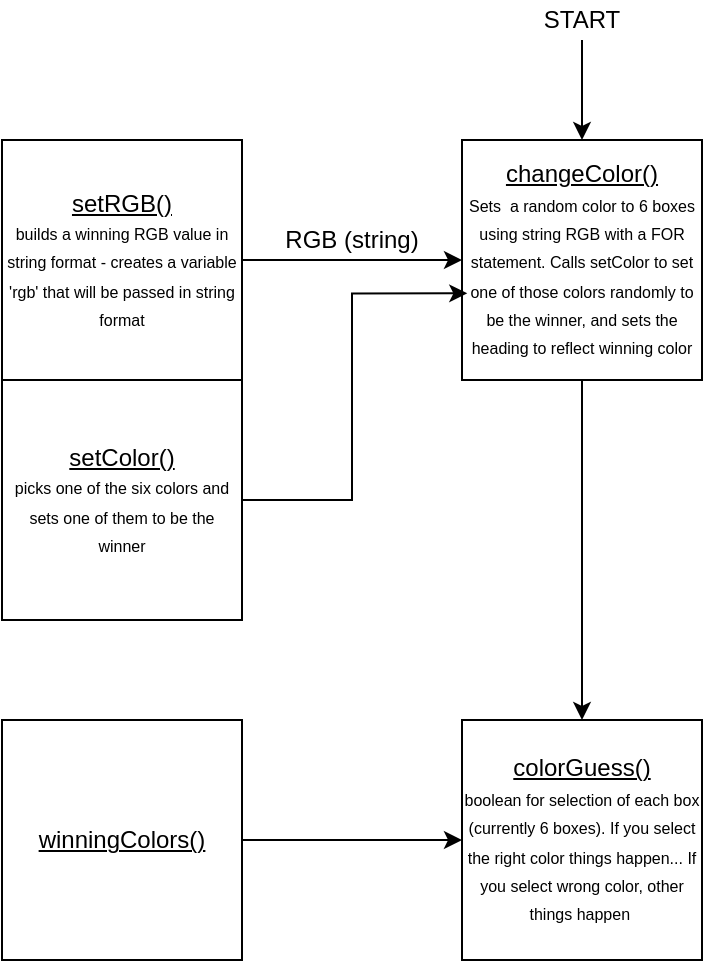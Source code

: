 <mxfile version="13.0.9" type="github"><diagram id="gGCoY5ajNn3v7eghCLgR" name="Page-1"><mxGraphModel dx="623" dy="485" grid="1" gridSize="10" guides="1" tooltips="1" connect="1" arrows="1" fold="1" page="1" pageScale="1" pageWidth="850" pageHeight="1100" math="0" shadow="0"><root><mxCell id="0"/><mxCell id="1" parent="0"/><mxCell id="g22WChe1qucBvenJMfSS-14" style="edgeStyle=orthogonalEdgeStyle;rounded=0;orthogonalLoop=1;jettySize=auto;html=1;entryX=0;entryY=0.5;entryDx=0;entryDy=0;" edge="1" parent="1" source="g22WChe1qucBvenJMfSS-7" target="g22WChe1qucBvenJMfSS-8"><mxGeometry relative="1" as="geometry"/></mxCell><mxCell id="g22WChe1qucBvenJMfSS-7" value="&lt;u&gt;setRGB()&lt;/u&gt;&lt;br&gt;&lt;font style=&quot;font-size: 8px&quot;&gt;builds a winning RGB value in string format - creates a variable 'rgb' that will be passed in string format&lt;/font&gt;" style="rectangle;whiteSpace=wrap;html=1;" vertex="1" parent="1"><mxGeometry x="280" y="180" width="120" height="120" as="geometry"/></mxCell><mxCell id="g22WChe1qucBvenJMfSS-8" value="&lt;u&gt;changeColor()&lt;/u&gt;&lt;br&gt;&lt;font style=&quot;font-size: 8px&quot;&gt;Sets&amp;nbsp; a random color to 6 boxes using string RGB with a FOR statement. Calls setColor to set one of those colors randomly to be the winner, and sets the heading to reflect winning color&lt;/font&gt;" style="rectangle;whiteSpace=wrap;html=1;" vertex="1" parent="1"><mxGeometry x="510" y="180" width="120" height="120" as="geometry"/></mxCell><mxCell id="g22WChe1qucBvenJMfSS-16" value="" style="edgeStyle=orthogonalEdgeStyle;rounded=0;orthogonalLoop=1;jettySize=auto;html=1;entryX=0.022;entryY=0.639;entryDx=0;entryDy=0;entryPerimeter=0;" edge="1" parent="1" source="g22WChe1qucBvenJMfSS-9" target="g22WChe1qucBvenJMfSS-8"><mxGeometry relative="1" as="geometry"><mxPoint x="490" y="240" as="targetPoint"/></mxGeometry></mxCell><mxCell id="g22WChe1qucBvenJMfSS-9" value="&lt;u&gt;setColor()&lt;/u&gt;&lt;br&gt;&lt;font style=&quot;font-size: 8px&quot;&gt;picks one of the six colors and sets one of them to be the winner&lt;/font&gt;" style="rectangle;whiteSpace=wrap;html=1;" vertex="1" parent="1"><mxGeometry x="280" y="300" width="120" height="120" as="geometry"/></mxCell><mxCell id="g22WChe1qucBvenJMfSS-10" value="&lt;u&gt;colorGuess()&lt;/u&gt;&lt;br&gt;&lt;font style=&quot;font-size: 8px&quot;&gt;boolean for selection of each box (currently 6 boxes). If you select the right color things happen... If you select wrong color, other things happen&amp;nbsp;&lt;/font&gt;" style="rectangle;whiteSpace=wrap;html=1;" vertex="1" parent="1"><mxGeometry x="510" y="470" width="120" height="120" as="geometry"/></mxCell><mxCell id="g22WChe1qucBvenJMfSS-18" value="" style="edgeStyle=orthogonalEdgeStyle;rounded=0;orthogonalLoop=1;jettySize=auto;html=1;" edge="1" parent="1" source="g22WChe1qucBvenJMfSS-11" target="g22WChe1qucBvenJMfSS-10"><mxGeometry relative="1" as="geometry"/></mxCell><mxCell id="g22WChe1qucBvenJMfSS-11" value="&lt;u&gt;winningColors()&lt;/u&gt;" style="rectangle;whiteSpace=wrap;html=1;" vertex="1" parent="1"><mxGeometry x="280" y="470" width="120" height="120" as="geometry"/></mxCell><mxCell id="g22WChe1qucBvenJMfSS-17" value="" style="endArrow=classic;html=1;exitX=0.5;exitY=1;exitDx=0;exitDy=0;entryX=0.5;entryY=0;entryDx=0;entryDy=0;" edge="1" parent="1" source="g22WChe1qucBvenJMfSS-8" target="g22WChe1qucBvenJMfSS-10"><mxGeometry width="50" height="50" relative="1" as="geometry"><mxPoint x="440" y="370" as="sourcePoint"/><mxPoint x="570" y="430" as="targetPoint"/></mxGeometry></mxCell><mxCell id="g22WChe1qucBvenJMfSS-19" value="" style="endArrow=classic;html=1;entryX=0.5;entryY=0;entryDx=0;entryDy=0;" edge="1" parent="1" target="g22WChe1qucBvenJMfSS-8"><mxGeometry width="50" height="50" relative="1" as="geometry"><mxPoint x="570" y="130" as="sourcePoint"/><mxPoint x="490" y="220" as="targetPoint"/></mxGeometry></mxCell><mxCell id="g22WChe1qucBvenJMfSS-20" value="START" style="text;html=1;strokeColor=none;fillColor=none;align=center;verticalAlign=middle;whiteSpace=wrap;rounded=0;" vertex="1" parent="1"><mxGeometry x="550" y="110" width="40" height="20" as="geometry"/></mxCell><mxCell id="g22WChe1qucBvenJMfSS-21" value="RGB (string)" style="text;html=1;strokeColor=none;fillColor=none;align=center;verticalAlign=middle;whiteSpace=wrap;rounded=0;" vertex="1" parent="1"><mxGeometry x="420" y="220" width="70" height="20" as="geometry"/></mxCell></root></mxGraphModel></diagram></mxfile>